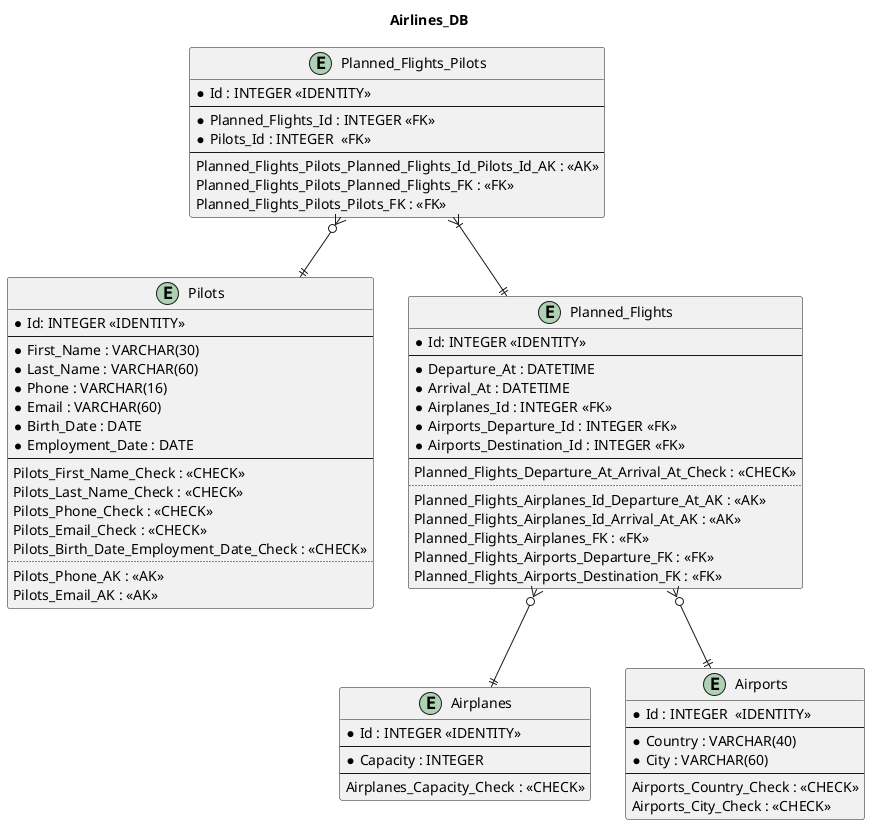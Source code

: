 @startuml DB_ER_Diagram


title "Airlines_DB"


entity "Airplanes" as airplanes {
	*Id : INTEGER <<IDENTITY>>
	--
	*Capacity : INTEGER
	--
	Airplanes_Capacity_Check : <<CHECK>>
}

entity "Pilots" as pilots {
	*Id: INTEGER <<IDENTITY>>
	--
	*First_Name : VARCHAR(30)
	*Last_Name : VARCHAR(60)
	*Phone : VARCHAR(16)
	*Email : VARCHAR(60)
	*Birth_Date : DATE
	*Employment_Date : DATE
	--
	Pilots_First_Name_Check : <<CHECK>>
	Pilots_Last_Name_Check : <<CHECK>>
	Pilots_Phone_Check : <<CHECK>>
	Pilots_Email_Check : <<CHECK>>
	Pilots_Birth_Date_Employment_Date_Check : <<CHECK>>
	..
	Pilots_Phone_AK : <<AK>>
	Pilots_Email_AK : <<AK>>
}

entity "Airports" as airports {
	*Id : INTEGER  <<IDENTITY>>
	--
	*Country : VARCHAR(40)
	*City : VARCHAR(60)
	--
	Airports_Country_Check : <<CHECK>>
	Airports_City_Check : <<CHECK>>
}

entity "Planned_Flights" as pl_flights {
	*Id: INTEGER <<IDENTITY>>
	--
	*Departure_At : DATETIME
	*Arrival_At : DATETIME
	*Airplanes_Id : INTEGER <<FK>>
	*Airports_Departure_Id : INTEGER <<FK>>
	*Airports_Destination_Id : INTEGER <<FK>>
	--
	Planned_Flights_Departure_At_Arrival_At_Check : <<CHECK>>
	..
	Planned_Flights_Airplanes_Id_Departure_At_AK : <<AK>>
	Planned_Flights_Airplanes_Id_Arrival_At_AK : <<AK>>
    Planned_Flights_Airplanes_FK : <<FK>>
    Planned_Flights_Airports_Departure_FK : <<FK>>
    Planned_Flights_Airports_Destination_FK : <<FK>>
}

entity "Planned_Flights_Pilots" as pl_flights_pilots {
	*Id : INTEGER <<IDENTITY>>
	--
	*Planned_Flights_Id : INTEGER <<FK>>
	*Pilots_Id : INTEGER  <<FK>>
	--
	Planned_Flights_Pilots_Planned_Flights_Id_Pilots_Id_AK : <<AK>>
    Planned_Flights_Pilots_Planned_Flights_FK : <<FK>>
    Planned_Flights_Pilots_Pilots_FK : <<FK>>
}


pl_flights }o--|| airplanes
pl_flights }o--|| airports
pl_flights_pilots }|--|| pl_flights
pl_flights_pilots }o--|| pilots
	
@enduml
